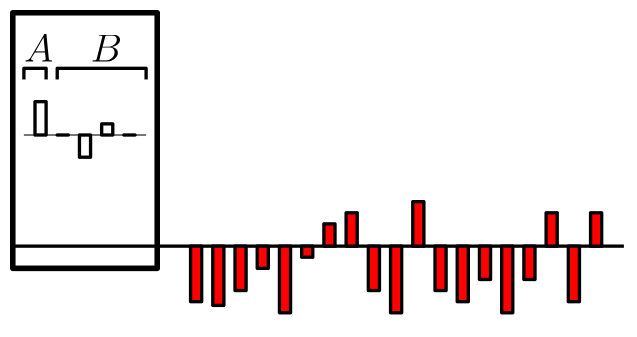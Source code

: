 <?xml version="1.0"?>
<!DOCTYPE ipe SYSTEM "ipe.dtd">
<ipe version="70212" creator="Ipe 7.2.12">
<info created="D:20200603192421" modified="D:20200603195502"/>
<ipestyle name="basic">
<symbol name="arrow/arc(spx)">
<path stroke="sym-stroke" fill="sym-stroke" pen="sym-pen">
0 0 m
-1 0.333 l
-1 -0.333 l
h
</path>
</symbol>
<symbol name="arrow/farc(spx)">
<path stroke="sym-stroke" fill="white" pen="sym-pen">
0 0 m
-1 0.333 l
-1 -0.333 l
h
</path>
</symbol>
<symbol name="arrow/ptarc(spx)">
<path stroke="sym-stroke" fill="sym-stroke" pen="sym-pen">
0 0 m
-1 0.333 l
-0.8 0 l
-1 -0.333 l
h
</path>
</symbol>
<symbol name="arrow/fptarc(spx)">
<path stroke="sym-stroke" fill="white" pen="sym-pen">
0 0 m
-1 0.333 l
-0.8 0 l
-1 -0.333 l
h
</path>
</symbol>
<symbol name="mark/circle(sx)" transformations="translations">
<path fill="sym-stroke">
0.6 0 0 0.6 0 0 e
0.4 0 0 0.4 0 0 e
</path>
</symbol>
<symbol name="mark/disk(sx)" transformations="translations">
<path fill="sym-stroke">
0.6 0 0 0.6 0 0 e
</path>
</symbol>
<symbol name="mark/fdisk(sfx)" transformations="translations">
<group>
<path fill="sym-fill">
0.5 0 0 0.5 0 0 e
</path>
<path fill="sym-stroke" fillrule="eofill">
0.6 0 0 0.6 0 0 e
0.4 0 0 0.4 0 0 e
</path>
</group>
</symbol>
<symbol name="mark/box(sx)" transformations="translations">
<path fill="sym-stroke" fillrule="eofill">
-0.6 -0.6 m
0.6 -0.6 l
0.6 0.6 l
-0.6 0.6 l
h
-0.4 -0.4 m
0.4 -0.4 l
0.4 0.4 l
-0.4 0.4 l
h
</path>
</symbol>
<symbol name="mark/square(sx)" transformations="translations">
<path fill="sym-stroke">
-0.6 -0.6 m
0.6 -0.6 l
0.6 0.6 l
-0.6 0.6 l
h
</path>
</symbol>
<symbol name="mark/fsquare(sfx)" transformations="translations">
<group>
<path fill="sym-fill">
-0.5 -0.5 m
0.5 -0.5 l
0.5 0.5 l
-0.5 0.5 l
h
</path>
<path fill="sym-stroke" fillrule="eofill">
-0.6 -0.6 m
0.6 -0.6 l
0.6 0.6 l
-0.6 0.6 l
h
-0.4 -0.4 m
0.4 -0.4 l
0.4 0.4 l
-0.4 0.4 l
h
</path>
</group>
</symbol>
<symbol name="mark/cross(sx)" transformations="translations">
<group>
<path fill="sym-stroke">
-0.43 -0.57 m
0.57 0.43 l
0.43 0.57 l
-0.57 -0.43 l
h
</path>
<path fill="sym-stroke">
-0.43 0.57 m
0.57 -0.43 l
0.43 -0.57 l
-0.57 0.43 l
h
</path>
</group>
</symbol>
<symbol name="arrow/fnormal(spx)">
<path stroke="sym-stroke" fill="white" pen="sym-pen">
0 0 m
-1 0.333 l
-1 -0.333 l
h
</path>
</symbol>
<symbol name="arrow/pointed(spx)">
<path stroke="sym-stroke" fill="sym-stroke" pen="sym-pen">
0 0 m
-1 0.333 l
-0.8 0 l
-1 -0.333 l
h
</path>
</symbol>
<symbol name="arrow/fpointed(spx)">
<path stroke="sym-stroke" fill="white" pen="sym-pen">
0 0 m
-1 0.333 l
-0.8 0 l
-1 -0.333 l
h
</path>
</symbol>
<symbol name="arrow/linear(spx)">
<path stroke="sym-stroke" pen="sym-pen">
-1 0.333 m
0 0 l
-1 -0.333 l
</path>
</symbol>
<symbol name="arrow/fdouble(spx)">
<path stroke="sym-stroke" fill="white" pen="sym-pen">
0 0 m
-1 0.333 l
-1 -0.333 l
h
-1 0 m
-2 0.333 l
-2 -0.333 l
h
</path>
</symbol>
<symbol name="arrow/double(spx)">
<path stroke="sym-stroke" fill="sym-stroke" pen="sym-pen">
0 0 m
-1 0.333 l
-1 -0.333 l
h
-1 0 m
-2 0.333 l
-2 -0.333 l
h
</path>
</symbol>
<pen name="heavier" value="0.8"/>
<pen name="fat" value="1.2"/>
<pen name="ultrafat" value="2"/>
<symbolsize name="large" value="5"/>
<symbolsize name="small" value="2"/>
<symbolsize name="tiny" value="1.1"/>
<arrowsize name="large" value="10"/>
<arrowsize name="small" value="5"/>
<arrowsize name="tiny" value="3"/>
<color name="red" value="1 0 0"/>
<color name="green" value="0 1 0"/>
<color name="blue" value="0 0 1"/>
<color name="yellow" value="1 1 0"/>
<color name="orange" value="1 0.647 0"/>
<color name="gold" value="1 0.843 0"/>
<color name="purple" value="0.627 0.125 0.941"/>
<color name="gray" value="0.745"/>
<color name="brown" value="0.647 0.165 0.165"/>
<color name="navy" value="0 0 0.502"/>
<color name="pink" value="1 0.753 0.796"/>
<color name="seagreen" value="0.18 0.545 0.341"/>
<color name="turquoise" value="0.251 0.878 0.816"/>
<color name="violet" value="0.933 0.51 0.933"/>
<color name="darkblue" value="0 0 0.545"/>
<color name="darkcyan" value="0 0.545 0.545"/>
<color name="darkgray" value="0.663"/>
<color name="darkgreen" value="0 0.392 0"/>
<color name="darkmagenta" value="0.545 0 0.545"/>
<color name="darkorange" value="1 0.549 0"/>
<color name="darkred" value="0.545 0 0"/>
<color name="lightblue" value="0.678 0.847 0.902"/>
<color name="lightcyan" value="0.878 1 1"/>
<color name="lightgray" value="0.827"/>
<color name="lightgreen" value="0.565 0.933 0.565"/>
<color name="lightyellow" value="1 1 0.878"/>
<dashstyle name="dashed" value="[4] 0"/>
<dashstyle name="dotted" value="[1 3] 0"/>
<dashstyle name="dash dotted" value="[4 2 1 2] 0"/>
<dashstyle name="dash dot dotted" value="[4 2 1 2 1 2] 0"/>
<textsize name="large" value="\large"/>
<textsize name="Large" value="\Large"/>
<textsize name="LARGE" value="\LARGE"/>
<textsize name="huge" value="\huge"/>
<textsize name="Huge" value="\Huge"/>
<textsize name="small" value="\small"/>
<textsize name="footnote" value="\footnotesize"/>
<textsize name="tiny" value="\tiny"/>
<textstyle name="center" begin="\begin{center}" end="\end{center}"/>
<textstyle name="itemize" begin="\begin{itemize}" end="\end{itemize}"/>
<textstyle name="item" begin="\begin{itemize}\item{}" end="\end{itemize}"/>
<gridsize name="4 pts" value="4"/>
<gridsize name="8 pts (~3 mm)" value="8"/>
<gridsize name="16 pts (~6 mm)" value="16"/>
<gridsize name="32 pts (~12 mm)" value="32"/>
<gridsize name="10 pts (~3.5 mm)" value="10"/>
<gridsize name="20 pts (~7 mm)" value="20"/>
<gridsize name="14 pts (~5 mm)" value="14"/>
<gridsize name="28 pts (~10 mm)" value="28"/>
<gridsize name="56 pts (~20 mm)" value="56"/>
<anglesize name="90 deg" value="90"/>
<anglesize name="60 deg" value="60"/>
<anglesize name="45 deg" value="45"/>
<anglesize name="30 deg" value="30"/>
<anglesize name="22.5 deg" value="22.5"/>
<opacity name="10%" value="0.1"/>
<opacity name="30%" value="0.3"/>
<opacity name="50%" value="0.5"/>
<opacity name="75%" value="0.75"/>
<tiling name="falling" angle="-60" step="4" width="1"/>
<tiling name="rising" angle="30" step="4" width="1"/>
</ipestyle>
<page>
<layer name="alpha"/>
<view layers="alpha" active="alpha"/>
<path layer="alpha" matrix="0.916667 0 0 1 6.66667 0" stroke="black" pen="fat">
80 288 m
320 288 l
</path>
<path matrix="1 0 0 0.5 112 144" stroke="black" fill="red" pen="fat">
88 288 m
88 312 l
92 312 l
92 288 l
h
</path>
<path matrix="1 0 0 -2.5 0 1008" stroke="black" fill="red" pen="fat">
144 288 m
144 296 l
148 296 l
148 288 l
h
</path>
<path matrix="1 0 0 -1.77778 0 800" stroke="black" fill="red" pen="fat">
152 288 m
152 300 l
156 300 l
156 288 l
h
</path>
<path matrix="1 0 0 -1 0 576" stroke="black" fill="red" pen="fat">
160 288 m
160 304 l
164 304 l
164 288 l
h
</path>
<path matrix="1 0 0 2 0 -288" stroke="black" fill="red" pen="fat">
176 288 m
176 276 l
180 276 l
180 288 l
h
</path>
<path stroke="black" fill="red" pen="fat">
192 288 m
192 296 l
196 296 l
196 288 l
h
</path>
<path matrix="1 0 0 4 0 -864" stroke="black" fill="red" pen="fat">
208 288 m
208 284 l
212 284 l
212 288 l
h
</path>
<path matrix="1 0 0 3 0 -576" stroke="black" fill="red" pen="fat">
216 288 m
216 280 l
220 280 l
220 288 l
h
</path>
<path matrix="1 0 0 -1.33333 0 672" stroke="black" fill="red" pen="fat">
224 288 m
224 276 l
228 276 l
228 288 l
h
</path>
<path stroke="black" fill="red" pen="fat">
232 288 m
232 272 l
236 272 l
236 288 l
h
</path>
<path matrix="1 0 0 2.5 0 -432" stroke="black" fill="red" pen="fat">
240 288 m
240 280 l
244 280 l
244 288 l
h
</path>
<path stroke="black" fill="red" pen="fat">
248 288 m
248 276 l
252 276 l
252 288 l
h
</path>
<path matrix="1 0 0 6 0 -1440" stroke="black" fill="red" pen="fat">
256 288 m
256 284 l
260 284 l
260 288 l
h
</path>
<path matrix="1 0 0 3 0 -576" stroke="black" fill="red" pen="fat">
264 288 m
264 284 l
268 284 l
268 288 l
h
</path>
<path matrix="1 0 0 -3 0 1152" stroke="black" fill="red" pen="fat">
272 288 m
272 284 l
276 284 l
276 288 l
h
</path>
<path matrix="1 0 0 2.5 0 -432" stroke="black" fill="red" pen="fat">
280 288 m
280 280 l
284 280 l
284 288 l
h
</path>
<path matrix="1 0 0 -3 0 1152" stroke="black" fill="red" pen="fat">
288 288 m
288 284 l
292 284 l
292 288 l
h
</path>
<text matrix="0.333333 0 0 1.3953 49.3333 -147.888" transformations="translations" pos="104 360" stroke="black" type="label" width="10.53" height="9.803" depth="0" valign="baseline" size="Large" style="math">A</text>
<path matrix="0.2 0 0 0.5 66.4 174" stroke="black" pen="fat">
128 348 m
128 356 l
88 356 l
88 348 l
</path>
<path stroke="white" pen="fat">
76 376 m
76 256 l
304 256 l
304 376 l
h
</path>
<path stroke="black" fill="red" pen="fat">
168 288 m
168 280 l
172 280 l
172 288 l
h
</path>
<path stroke="black" fill="red" pen="fat">
184 288 m
184 284 l
188 284 l
188 288 l
h
</path>
<path stroke="black" fill="red" pen="fat">
84 352 m
84 352 l
84 352 l
84 352 l
h
</path>
<path matrix="1.08333 0 0 1 -11 0" stroke="black" pen="ultrafat">
84 372 m
84 280 l
132 280 l
132 372 l
h
</path>
<path matrix="0.8 0 0 0.5 25.6 174" stroke="black" pen="fat">
128 348 m
128 356 l
88 356 l
88 348 l
</path>
<text matrix="0.333333 0 0 1.3953 73.3333 -147.888" transformations="translations" pos="104 360" stroke="black" type="label" width="11.395" height="9.803" depth="0" valign="baseline" size="Large" style="math">B</text>
<path stroke="black">
84 328 m
128 328 l
</path>
<path stroke="black" pen="fat">
88 340 m
88 328 l
92 328 l
92 340 l
h
</path>
<path stroke="black" pen="fat">
96 328 m
96 328 l
100 328 l
100 328 l
h
</path>
<path stroke="black" pen="fat">
104 328 m
104 320 l
108 320 l
108 328 l
h
</path>
<path stroke="black" pen="fat">
112 332 m
112 328 l
116 328 l
116 332 l
h
</path>
<path stroke="black" pen="fat">
120 328 m
120 328 l
124 328 l
124 328 l
h
</path>
<path stroke="black" pen="fat">
104 308 m
104 308 l
104 308 l
104 308 l
h
</path>
</page>
</ipe>
